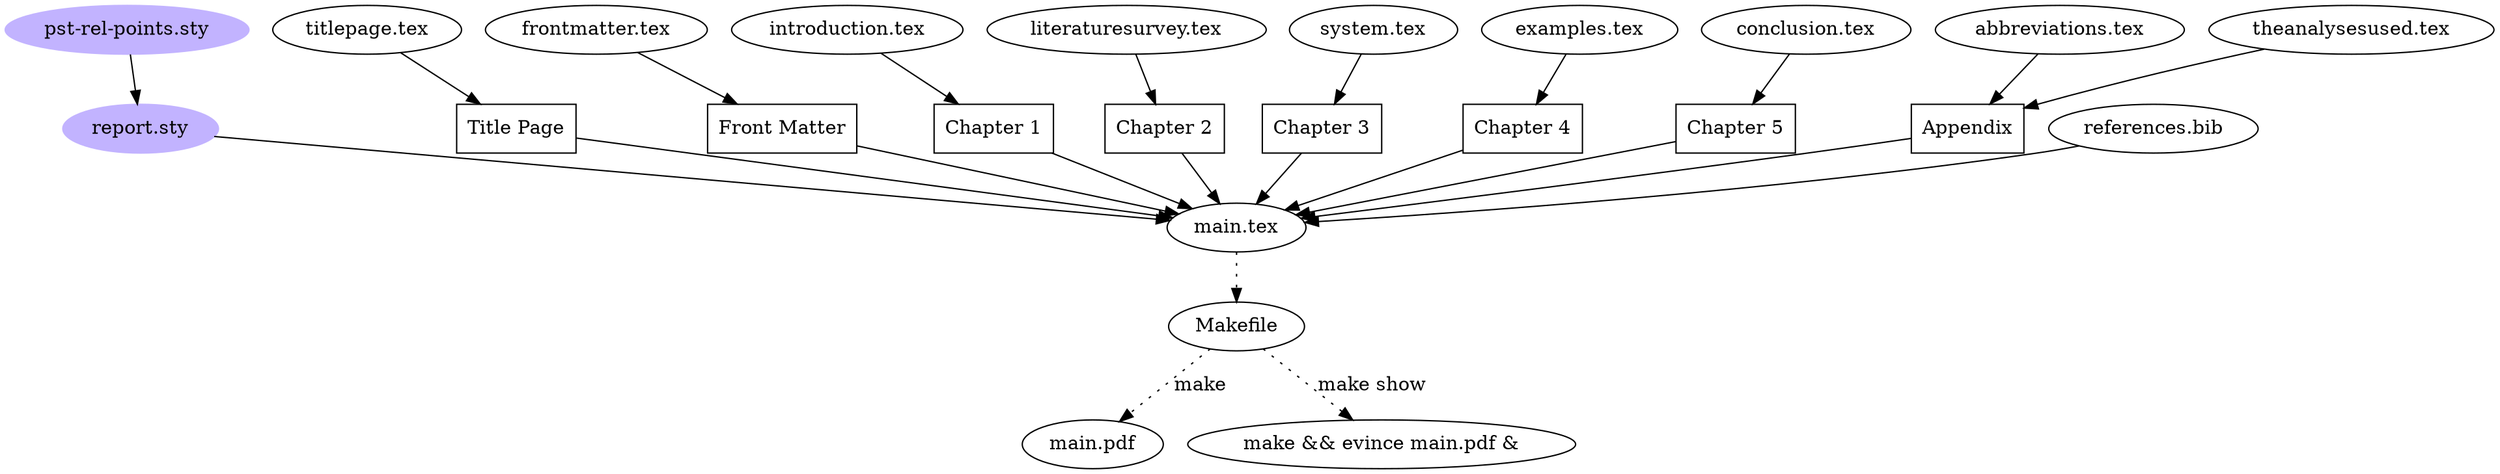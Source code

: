 //  1. Save the file as structure.gv
//  2. Convert to jpg
//      dot -Tjpg structure.gv -o structure.jpg

digraph G {
    "pst-rel-points.sty" [style=filled,color=".7 .3 1.0"];
    "report.sty" [style=filled,color=".7 .3 1.0"];
    "Title Page" [shape=box];
    "Front Matter" [shape=box];
    "Chapter 1" [shape=box];
    "Chapter 2" [shape=box];
    "Chapter 3" [shape=box];
    "Chapter 4" [shape=box];
    "Chapter 5" [shape=box];
    "Appendix" [shape=box];

    "pst-rel-points.sty" -> "report.sty";
    "report.sty" -> "main.tex";
    "titlepage.tex" -> "Title Page" -> "main.tex";
    "frontmatter.tex" -> "Front Matter" -> "main.tex";
    "introduction.tex" -> "Chapter 1" -> "main.tex";
    "literaturesurvey.tex" -> "Chapter 2" -> "main.tex";
    "system.tex" -> "Chapter 3" -> "main.tex";
    "examples.tex" -> "Chapter 4" -> "main.tex";
    "conclusion.tex" -> "Chapter 5" -> "main.tex";
    "abbreviations.tex" -> "Appendix";
    "theanalysesused.tex" -> "Appendix";
    "Appendix" -> "main.tex";
    "references.bib" -> "main.tex";

    "main.tex" -> "Makefile" [style=dotted];
    "Makefile" -> "main.pdf" [style=dotted, label="make"];
    "Makefile" -> "make && evince main.pdf &" [style=dotted, label="make show"];
}
